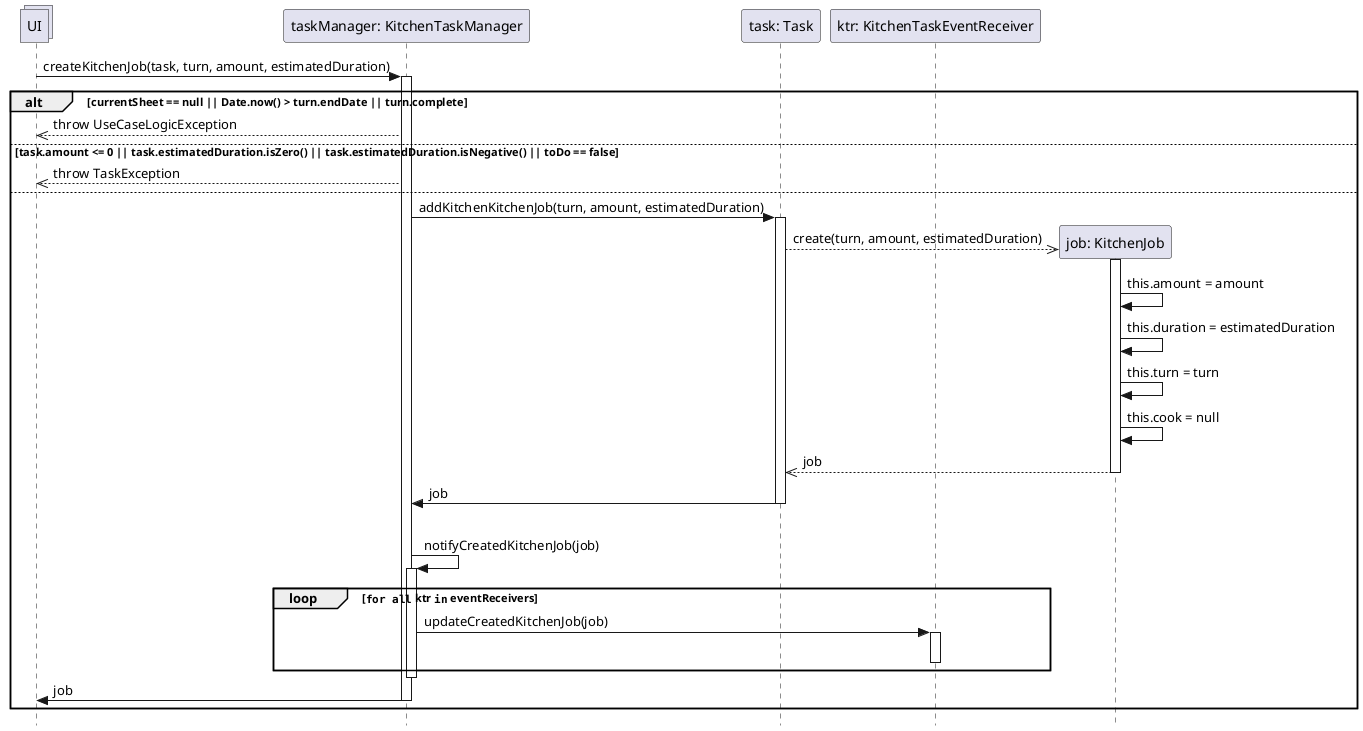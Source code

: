 @startuml Operazione 6
skinparam Style strictuml

collections UI

participant "taskManager: KitchenTaskManager" as tm
UI -> tm: createKitchenJob(task, turn, amount, estimatedDuration)
activate tm

participant "task: Task" as task
participant "ktr: KitchenTaskEventReceiver" as ktr

alt currentSheet == null || Date.now() > turn.endDate || turn.complete
    UI <<-- tm: throw UseCaseLogicException
else task.amount <= 0 || task.estimatedDuration.isZero() || task.estimatedDuration.isNegative() || toDo == false
    UI <<-- tm: throw TaskException
else

    tm -> task: addKitchenKitchenJob(turn, amount, estimatedDuration)
    activate task

    participant "job: KitchenJob" as job
    task -->> job**: create(turn, amount, estimatedDuration)

    activate job
        job -> job: this.amount = amount
        job -> job: this.duration = estimatedDuration
        job -> job: this.turn = turn
        job -> job: this.cook = null

    return job

    tm <- task: job
    deactivate task

    |||
    tm -> tm: notifyCreatedKitchenJob(job)
    activate tm
    loop ""for all"" ktr ""in"" eventReceivers
        tm -> ktr : updateCreatedKitchenJob(job)
        activate ktr
        deactivate ktr
    end
    deactivate tm

    UI <- tm: job
    deactivate tm
    
end

@enduml